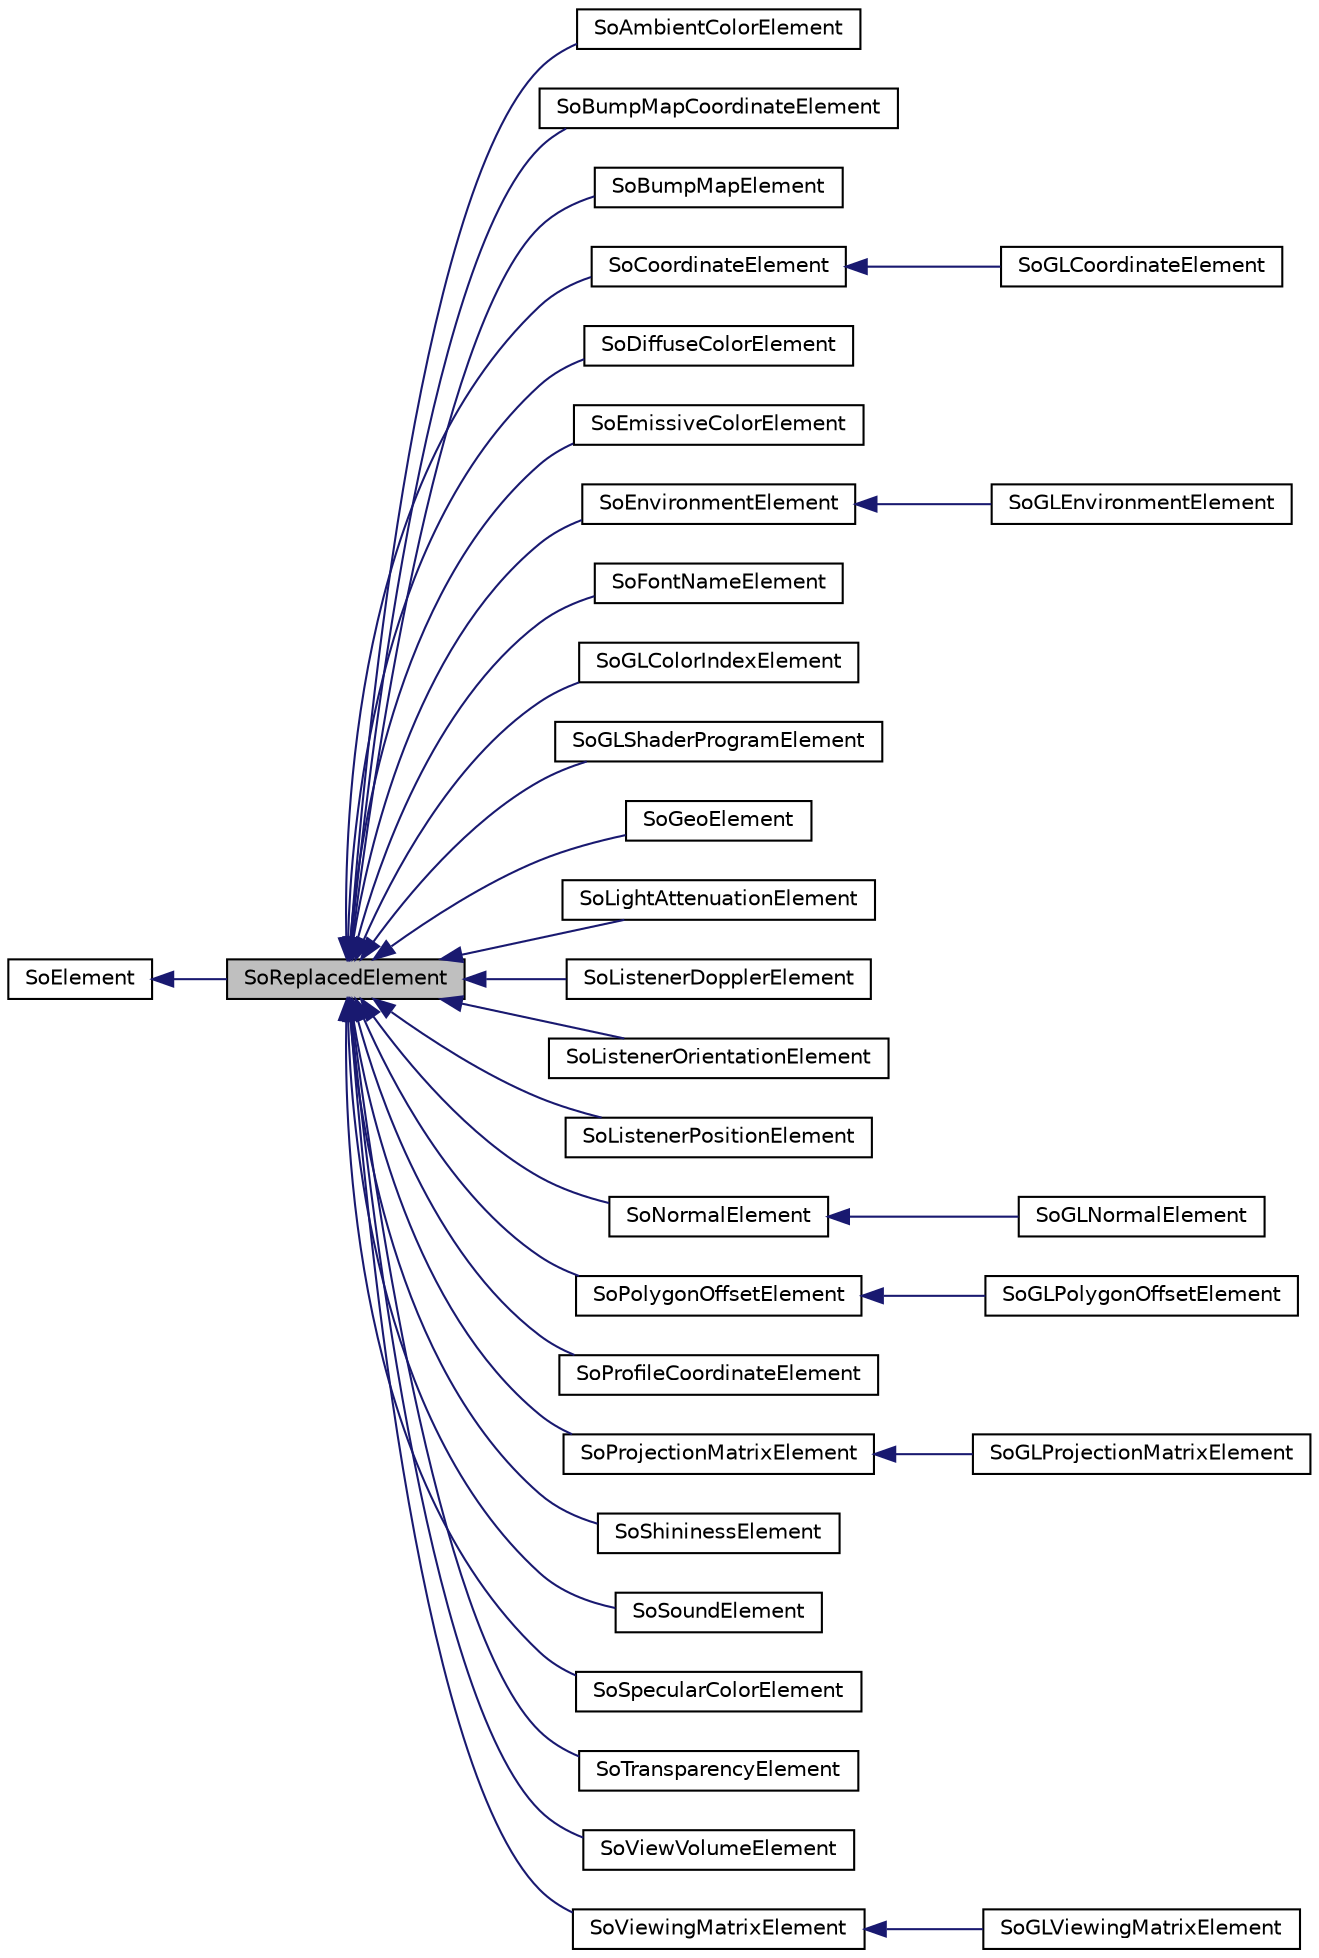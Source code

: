 digraph "SoReplacedElement"
{
 // LATEX_PDF_SIZE
  edge [fontname="Helvetica",fontsize="10",labelfontname="Helvetica",labelfontsize="10"];
  node [fontname="Helvetica",fontsize="10",shape=record];
  rankdir="LR";
  Node1 [label="SoReplacedElement",height=0.2,width=0.4,color="black", fillcolor="grey75", style="filled", fontcolor="black",tooltip="The SoReplacedElement class is an abstract element superclass."];
  Node2 -> Node1 [dir="back",color="midnightblue",fontsize="10",style="solid",fontname="Helvetica"];
  Node2 [label="SoElement",height=0.2,width=0.4,color="black", fillcolor="white", style="filled",URL="$classSoElement.html",tooltip="SoElement is the abstract base class for all elements."];
  Node1 -> Node3 [dir="back",color="midnightblue",fontsize="10",style="solid",fontname="Helvetica"];
  Node3 [label="SoAmbientColorElement",height=0.2,width=0.4,color="black", fillcolor="white", style="filled",URL="$classSoAmbientColorElement.html",tooltip="The SoAmbientColorElement class is yet to be documented."];
  Node1 -> Node4 [dir="back",color="midnightblue",fontsize="10",style="solid",fontname="Helvetica"];
  Node4 [label="SoBumpMapCoordinateElement",height=0.2,width=0.4,color="black", fillcolor="white", style="filled",URL="$classSoBumpMapCoordinateElement.html",tooltip="The SoBumpMapCoordinateElement class is yet to be documented."];
  Node1 -> Node5 [dir="back",color="midnightblue",fontsize="10",style="solid",fontname="Helvetica"];
  Node5 [label="SoBumpMapElement",height=0.2,width=0.4,color="black", fillcolor="white", style="filled",URL="$classSoBumpMapElement.html",tooltip="The SoBumpMapElement class is yet to be documented."];
  Node1 -> Node6 [dir="back",color="midnightblue",fontsize="10",style="solid",fontname="Helvetica"];
  Node6 [label="SoCoordinateElement",height=0.2,width=0.4,color="black", fillcolor="white", style="filled",URL="$classSoCoordinateElement.html",tooltip="The SoCoordinateElement class is yet to be documented."];
  Node6 -> Node7 [dir="back",color="midnightblue",fontsize="10",style="solid",fontname="Helvetica"];
  Node7 [label="SoGLCoordinateElement",height=0.2,width=0.4,color="black", fillcolor="white", style="filled",URL="$classSoGLCoordinateElement.html",tooltip="The SoGLCoordinateElement class is yet to be documented."];
  Node1 -> Node8 [dir="back",color="midnightblue",fontsize="10",style="solid",fontname="Helvetica"];
  Node8 [label="SoDiffuseColorElement",height=0.2,width=0.4,color="black", fillcolor="white", style="filled",URL="$classSoDiffuseColorElement.html",tooltip="The SoDiffuseColorElement class is yet to be documented."];
  Node1 -> Node9 [dir="back",color="midnightblue",fontsize="10",style="solid",fontname="Helvetica"];
  Node9 [label="SoEmissiveColorElement",height=0.2,width=0.4,color="black", fillcolor="white", style="filled",URL="$classSoEmissiveColorElement.html",tooltip="The SoEmissiveColorElement class is yet to be documented."];
  Node1 -> Node10 [dir="back",color="midnightblue",fontsize="10",style="solid",fontname="Helvetica"];
  Node10 [label="SoEnvironmentElement",height=0.2,width=0.4,color="black", fillcolor="white", style="filled",URL="$classSoEnvironmentElement.html",tooltip="The SoEnvironmentElement class is yet to be documented."];
  Node10 -> Node11 [dir="back",color="midnightblue",fontsize="10",style="solid",fontname="Helvetica"];
  Node11 [label="SoGLEnvironmentElement",height=0.2,width=0.4,color="black", fillcolor="white", style="filled",URL="$classSoGLEnvironmentElement.html",tooltip="The SoGLEnvironmentElement class is for setting GL fog etc."];
  Node1 -> Node12 [dir="back",color="midnightblue",fontsize="10",style="solid",fontname="Helvetica"];
  Node12 [label="SoFontNameElement",height=0.2,width=0.4,color="black", fillcolor="white", style="filled",URL="$classSoFontNameElement.html",tooltip="The SoFontNameElement class is yet to be documented."];
  Node1 -> Node13 [dir="back",color="midnightblue",fontsize="10",style="solid",fontname="Helvetica"];
  Node13 [label="SoGLColorIndexElement",height=0.2,width=0.4,color="black", fillcolor="white", style="filled",URL="$classSoGLColorIndexElement.html",tooltip="The SoGLColorIndexElement class sets the current OpenGL color."];
  Node1 -> Node14 [dir="back",color="midnightblue",fontsize="10",style="solid",fontname="Helvetica"];
  Node14 [label="SoGLShaderProgramElement",height=0.2,width=0.4,color="black", fillcolor="white", style="filled",URL="$classSoGLShaderProgramElement.html",tooltip="The SoGLShaderProgramElement class is yet to be documented."];
  Node1 -> Node15 [dir="back",color="midnightblue",fontsize="10",style="solid",fontname="Helvetica"];
  Node15 [label="SoGeoElement",height=0.2,width=0.4,color="black", fillcolor="white", style="filled",URL="$classSoGeoElement.html",tooltip="The SoGeoElement class is yet to be documented."];
  Node1 -> Node16 [dir="back",color="midnightblue",fontsize="10",style="solid",fontname="Helvetica"];
  Node16 [label="SoLightAttenuationElement",height=0.2,width=0.4,color="black", fillcolor="white", style="filled",URL="$classSoLightAttenuationElement.html",tooltip="The SoLightAttenuationElement class is yet to be documented."];
  Node1 -> Node17 [dir="back",color="midnightblue",fontsize="10",style="solid",fontname="Helvetica"];
  Node17 [label="SoListenerDopplerElement",height=0.2,width=0.4,color="black", fillcolor="white", style="filled",URL="$classSoListenerDopplerElement.html",tooltip="The SoListenerDopplerElement holds the Doppler velocity and factor of the current listener."];
  Node1 -> Node18 [dir="back",color="midnightblue",fontsize="10",style="solid",fontname="Helvetica"];
  Node18 [label="SoListenerOrientationElement",height=0.2,width=0.4,color="black", fillcolor="white", style="filled",URL="$classSoListenerOrientationElement.html",tooltip="The SoListenerOrientationElement holds the orientation of the current listener."];
  Node1 -> Node19 [dir="back",color="midnightblue",fontsize="10",style="solid",fontname="Helvetica"];
  Node19 [label="SoListenerPositionElement",height=0.2,width=0.4,color="black", fillcolor="white", style="filled",URL="$classSoListenerPositionElement.html",tooltip="The SoListenerPositionElement holds the position of the current listener."];
  Node1 -> Node20 [dir="back",color="midnightblue",fontsize="10",style="solid",fontname="Helvetica"];
  Node20 [label="SoNormalElement",height=0.2,width=0.4,color="black", fillcolor="white", style="filled",URL="$classSoNormalElement.html",tooltip="The SoNormalElement class is yet to be documented."];
  Node20 -> Node21 [dir="back",color="midnightblue",fontsize="10",style="solid",fontname="Helvetica"];
  Node21 [label="SoGLNormalElement",height=0.2,width=0.4,color="black", fillcolor="white", style="filled",URL="$classSoGLNormalElement.html",tooltip="The SoGLNormalElement class is yet to be documented."];
  Node1 -> Node22 [dir="back",color="midnightblue",fontsize="10",style="solid",fontname="Helvetica"];
  Node22 [label="SoPolygonOffsetElement",height=0.2,width=0.4,color="black", fillcolor="white", style="filled",URL="$classSoPolygonOffsetElement.html",tooltip="The SoPolygonOffsetElement class is yet to be documented."];
  Node22 -> Node23 [dir="back",color="midnightblue",fontsize="10",style="solid",fontname="Helvetica"];
  Node23 [label="SoGLPolygonOffsetElement",height=0.2,width=0.4,color="black", fillcolor="white", style="filled",URL="$classSoGLPolygonOffsetElement.html",tooltip="The SoGLPolygonOffsetElement class is yet to be documented."];
  Node1 -> Node24 [dir="back",color="midnightblue",fontsize="10",style="solid",fontname="Helvetica"];
  Node24 [label="SoProfileCoordinateElement",height=0.2,width=0.4,color="black", fillcolor="white", style="filled",URL="$classSoProfileCoordinateElement.html",tooltip="The SoProfileCoordinateElement class is yet to be documented."];
  Node1 -> Node25 [dir="back",color="midnightblue",fontsize="10",style="solid",fontname="Helvetica"];
  Node25 [label="SoProjectionMatrixElement",height=0.2,width=0.4,color="black", fillcolor="white", style="filled",URL="$classSoProjectionMatrixElement.html",tooltip="The SoProjectionMatrixElement class is yet to be documented."];
  Node25 -> Node26 [dir="back",color="midnightblue",fontsize="10",style="solid",fontname="Helvetica"];
  Node26 [label="SoGLProjectionMatrixElement",height=0.2,width=0.4,color="black", fillcolor="white", style="filled",URL="$classSoGLProjectionMatrixElement.html",tooltip="The SoGLProjectionMatrixElement class is yet to be documented."];
  Node1 -> Node27 [dir="back",color="midnightblue",fontsize="10",style="solid",fontname="Helvetica"];
  Node27 [label="SoShininessElement",height=0.2,width=0.4,color="black", fillcolor="white", style="filled",URL="$classSoShininessElement.html",tooltip="The SoShininessElement class is yet to be documented."];
  Node1 -> Node28 [dir="back",color="midnightblue",fontsize="10",style="solid",fontname="Helvetica"];
  Node28 [label="SoSoundElement",height=0.2,width=0.4,color="black", fillcolor="white", style="filled",URL="$classSoSoundElement.html",tooltip="The SoSoundElement is used for optimizing audio rendering and for turning off inactive SoVRMLSound no..."];
  Node1 -> Node29 [dir="back",color="midnightblue",fontsize="10",style="solid",fontname="Helvetica"];
  Node29 [label="SoSpecularColorElement",height=0.2,width=0.4,color="black", fillcolor="white", style="filled",URL="$classSoSpecularColorElement.html",tooltip="The SoSpecularColorElement is yet to be documented."];
  Node1 -> Node30 [dir="back",color="midnightblue",fontsize="10",style="solid",fontname="Helvetica"];
  Node30 [label="SoTransparencyElement",height=0.2,width=0.4,color="black", fillcolor="white", style="filled",URL="$classSoTransparencyElement.html",tooltip="The SoTransparencyElement is yet to be documented."];
  Node1 -> Node31 [dir="back",color="midnightblue",fontsize="10",style="solid",fontname="Helvetica"];
  Node31 [label="SoViewVolumeElement",height=0.2,width=0.4,color="black", fillcolor="white", style="filled",URL="$classSoViewVolumeElement.html",tooltip="The SoViewVolumeElement class is yet to be documented."];
  Node1 -> Node32 [dir="back",color="midnightblue",fontsize="10",style="solid",fontname="Helvetica"];
  Node32 [label="SoViewingMatrixElement",height=0.2,width=0.4,color="black", fillcolor="white", style="filled",URL="$classSoViewingMatrixElement.html",tooltip="The SoViewingMatrixElement class stores the world-to-camera transformation."];
  Node32 -> Node33 [dir="back",color="midnightblue",fontsize="10",style="solid",fontname="Helvetica"];
  Node33 [label="SoGLViewingMatrixElement",height=0.2,width=0.4,color="black", fillcolor="white", style="filled",URL="$classSoGLViewingMatrixElement.html",tooltip="The SoGLViewingMatrixElement class is used to store the current viewing matrix."];
}
